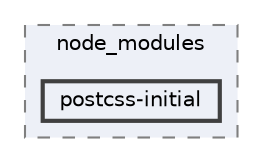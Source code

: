 digraph "pkiclassroomrescheduler/src/main/frontend/node_modules/postcss-initial"
{
 // LATEX_PDF_SIZE
  bgcolor="transparent";
  edge [fontname=Helvetica,fontsize=10,labelfontname=Helvetica,labelfontsize=10];
  node [fontname=Helvetica,fontsize=10,shape=box,height=0.2,width=0.4];
  compound=true
  subgraph clusterdir_72953eda66ccb3a2722c28e1c3e6c23b {
    graph [ bgcolor="#edf0f7", pencolor="grey50", label="node_modules", fontname=Helvetica,fontsize=10 style="filled,dashed", URL="dir_72953eda66ccb3a2722c28e1c3e6c23b.html",tooltip=""]
  dir_68409c3a14d2e3e7861ce8ca199e20a9 [label="postcss-initial", fillcolor="#edf0f7", color="grey25", style="filled,bold", URL="dir_68409c3a14d2e3e7861ce8ca199e20a9.html",tooltip=""];
  }
}
